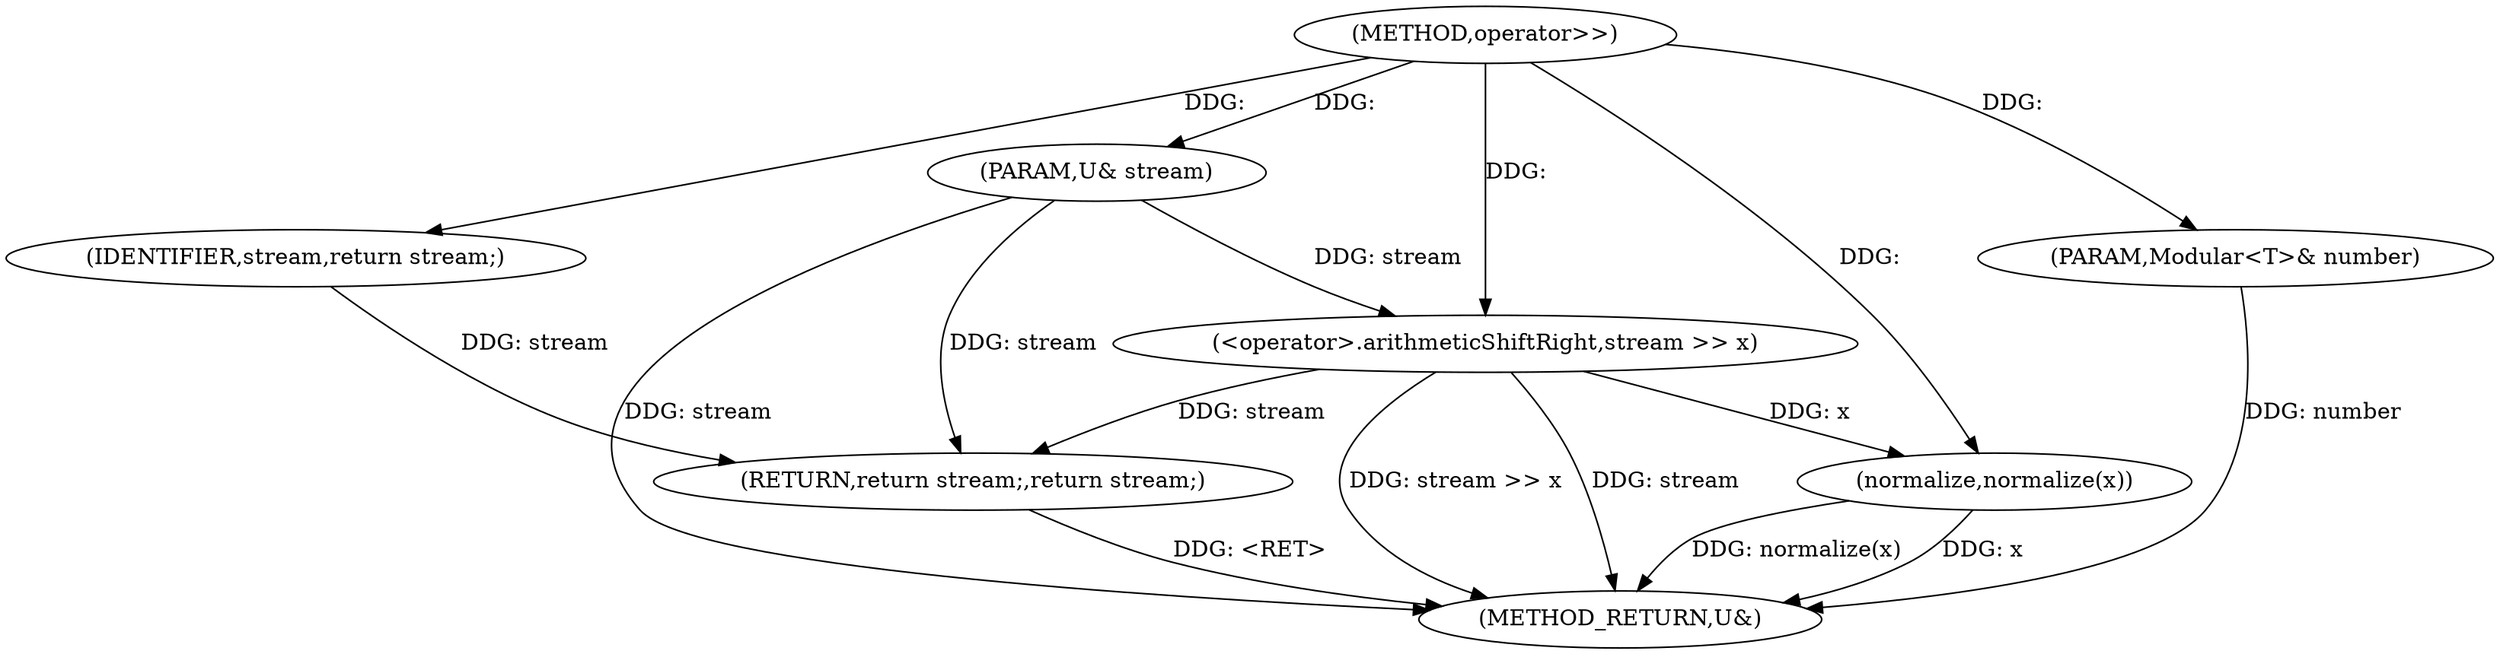 digraph "operator>>" {  
"1001010" [label = "(METHOD,operator>>)" ]
"1001022" [label = "(METHOD_RETURN,U&)" ]
"1001011" [label = "(PARAM,U& stream)" ]
"1001012" [label = "(PARAM,Modular<T>& number)" ]
"1001015" [label = "(<operator>.arithmeticShiftRight,stream >> x)" ]
"1001018" [label = "(normalize,normalize(x))" ]
"1001020" [label = "(RETURN,return stream;,return stream;)" ]
"1001021" [label = "(IDENTIFIER,stream,return stream;)" ]
  "1001011" -> "1001022"  [ label = "DDG: stream"] 
  "1001012" -> "1001022"  [ label = "DDG: number"] 
  "1001015" -> "1001022"  [ label = "DDG: stream"] 
  "1001015" -> "1001022"  [ label = "DDG: stream >> x"] 
  "1001018" -> "1001022"  [ label = "DDG: x"] 
  "1001018" -> "1001022"  [ label = "DDG: normalize(x)"] 
  "1001020" -> "1001022"  [ label = "DDG: <RET>"] 
  "1001010" -> "1001011"  [ label = "DDG: "] 
  "1001010" -> "1001012"  [ label = "DDG: "] 
  "1001021" -> "1001020"  [ label = "DDG: stream"] 
  "1001015" -> "1001020"  [ label = "DDG: stream"] 
  "1001011" -> "1001020"  [ label = "DDG: stream"] 
  "1001011" -> "1001015"  [ label = "DDG: stream"] 
  "1001010" -> "1001015"  [ label = "DDG: "] 
  "1001015" -> "1001018"  [ label = "DDG: x"] 
  "1001010" -> "1001018"  [ label = "DDG: "] 
  "1001010" -> "1001021"  [ label = "DDG: "] 
}
